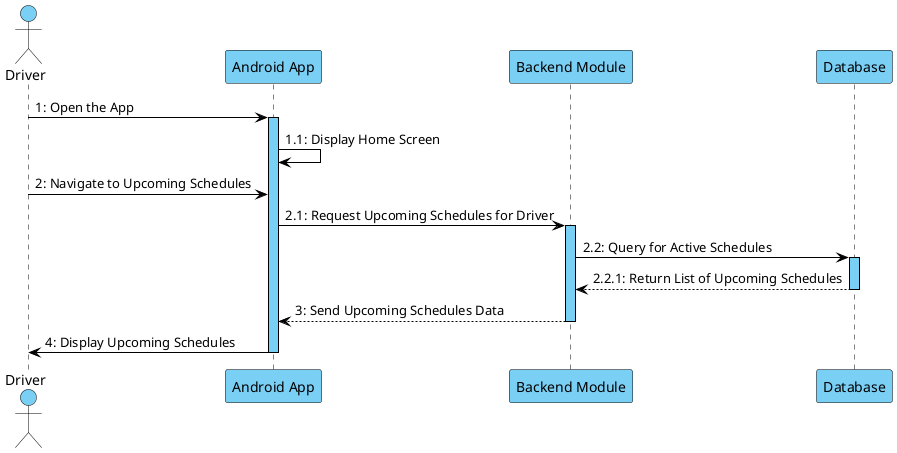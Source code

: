 @startuml ViewUpcomingScheduleSequenceDiagram
skinparam BackgroundColor #ffffff
skinparam sequence {
    LifeLineBorderColor #000000
    LifeLineBackgroundColor #7acff5
    ParticipantBackgroundColor #7acff5
    ParticipantBorderColor #000000
    ActorBackgroundColor #7acff5
    ActorBorderColor #000000
    ArrowColor #000000
    SequenceBoxBackgroundColor #7acff5
}

actor "Driver" as Driver
participant "Android App" as App
participant "Backend Module" as Backend
participant "Database" as DB

Driver -> App : 1: Open the App
activate App

App -> App : 1.1: Display Home Screen

Driver -> App : 2: Navigate to Upcoming Schedules
App -> Backend : 2.1: Request Upcoming Schedules for Driver
activate Backend

Backend -> DB : 2.2: Query for Active Schedules
activate DB
DB --> Backend : 2.2.1: Return List of Upcoming Schedules
deactivate DB

Backend --> App : 3: Send Upcoming Schedules Data
deactivate Backend

App -> Driver : 4: Display Upcoming Schedules
deactivate App

@enduml
